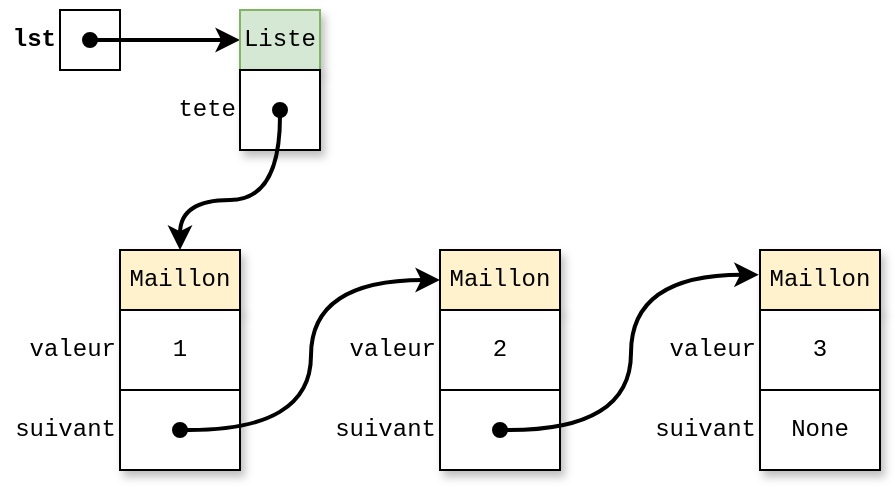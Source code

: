<mxfile scale="4" border="0">
    <diagram id="uQzkj0GxWRIt09j_zSgi" name="Page-1">
        <mxGraphModel dx="916" dy="1368" grid="1" gridSize="10" guides="1" tooltips="1" connect="1" arrows="1" fold="1" page="1" pageScale="1" pageWidth="583" pageHeight="827" math="0" shadow="0">
            <root>
                <mxCell id="0"/>
                <mxCell id="1" parent="0"/>
                <mxCell id="5" value="" style="group;fontFamily=Courier New;" parent="1" vertex="1" connectable="0">
                    <mxGeometry x="120" y="90" width="110" height="110" as="geometry"/>
                </mxCell>
                <mxCell id="TsMIzAYjtxgP4Rc7lzvC-8" value="Maillon" style="text;html=1;fillColor=#fff2cc;align=center;verticalAlign=middle;whiteSpace=wrap;rounded=0;shadow=1;strokeColor=#000000;fontFamily=Courier New;" parent="5" vertex="1">
                    <mxGeometry x="50" width="60" height="30" as="geometry"/>
                </mxCell>
                <mxCell id="TsMIzAYjtxgP4Rc7lzvC-9" value="valeur" style="text;html=1;strokeColor=none;fillColor=none;align=right;verticalAlign=middle;whiteSpace=wrap;rounded=0;shadow=0;fontFamily=Courier New;" parent="5" vertex="1">
                    <mxGeometry x="-10" y="30" width="60" height="40" as="geometry"/>
                </mxCell>
                <mxCell id="TsMIzAYjtxgP4Rc7lzvC-10" value="suivant" style="text;html=1;strokeColor=none;fillColor=none;align=right;verticalAlign=middle;whiteSpace=wrap;rounded=0;fontFamily=Courier New;" parent="5" vertex="1">
                    <mxGeometry x="-10" y="70" width="60" height="40" as="geometry"/>
                </mxCell>
                <mxCell id="TsMIzAYjtxgP4Rc7lzvC-14" value="" style="rounded=0;whiteSpace=wrap;html=1;shadow=1;fontFamily=Courier New;" parent="5" vertex="1">
                    <mxGeometry x="50" y="30" width="60" height="80" as="geometry"/>
                </mxCell>
                <mxCell id="3" value="1" style="rounded=0;whiteSpace=wrap;html=1;shadow=0;strokeColor=#000000;fontFamily=Courier New;" parent="5" vertex="1">
                    <mxGeometry x="50" y="30" width="60" height="40" as="geometry"/>
                </mxCell>
                <mxCell id="4" value="" style="rounded=0;whiteSpace=wrap;html=1;shadow=0;strokeColor=#000000;fontFamily=Courier New;" parent="5" vertex="1">
                    <mxGeometry x="50" y="70" width="60" height="40" as="geometry"/>
                </mxCell>
                <mxCell id="6" value="" style="group;fontFamily=Courier New;" parent="1" vertex="1" connectable="0">
                    <mxGeometry x="280" y="90" width="110" height="110" as="geometry"/>
                </mxCell>
                <mxCell id="7" value="Maillon" style="text;html=1;fillColor=#fff2cc;align=center;verticalAlign=middle;whiteSpace=wrap;rounded=0;shadow=1;strokeColor=#000000;fontFamily=Courier New;" parent="6" vertex="1">
                    <mxGeometry x="50" width="60" height="30" as="geometry"/>
                </mxCell>
                <mxCell id="8" value="valeur" style="text;html=1;strokeColor=none;fillColor=none;align=right;verticalAlign=middle;whiteSpace=wrap;rounded=0;shadow=0;fontFamily=Courier New;" parent="6" vertex="1">
                    <mxGeometry x="-10" y="30" width="60" height="40" as="geometry"/>
                </mxCell>
                <mxCell id="9" value="suivant" style="text;html=1;strokeColor=none;fillColor=none;align=right;verticalAlign=middle;whiteSpace=wrap;rounded=0;fontFamily=Courier New;" parent="6" vertex="1">
                    <mxGeometry x="-10" y="70" width="60" height="40" as="geometry"/>
                </mxCell>
                <mxCell id="10" value="" style="rounded=0;whiteSpace=wrap;html=1;shadow=1;fontFamily=Courier New;" parent="6" vertex="1">
                    <mxGeometry x="50" y="30" width="60" height="80" as="geometry"/>
                </mxCell>
                <mxCell id="11" value="2" style="rounded=0;whiteSpace=wrap;html=1;shadow=0;strokeColor=#000000;fontFamily=Courier New;" parent="6" vertex="1">
                    <mxGeometry x="50" y="30" width="60" height="40" as="geometry"/>
                </mxCell>
                <mxCell id="12" value="" style="rounded=0;whiteSpace=wrap;html=1;shadow=0;strokeColor=#000000;fontFamily=Courier New;" parent="6" vertex="1">
                    <mxGeometry x="50" y="70" width="60" height="40" as="geometry"/>
                </mxCell>
                <mxCell id="13" value="" style="group;fontFamily=Courier New;" parent="1" vertex="1" connectable="0">
                    <mxGeometry x="440" y="90" width="110" height="110" as="geometry"/>
                </mxCell>
                <mxCell id="14" value="Maillon" style="text;html=1;fillColor=#fff2cc;align=center;verticalAlign=middle;whiteSpace=wrap;rounded=0;shadow=1;strokeColor=#000000;fontFamily=Courier New;" parent="13" vertex="1">
                    <mxGeometry x="50" width="60" height="30" as="geometry"/>
                </mxCell>
                <mxCell id="15" value="valeur" style="text;html=1;strokeColor=none;fillColor=none;align=right;verticalAlign=middle;whiteSpace=wrap;rounded=0;shadow=0;fontFamily=Courier New;" parent="13" vertex="1">
                    <mxGeometry x="-10" y="30" width="60" height="40" as="geometry"/>
                </mxCell>
                <mxCell id="16" value="suivant" style="text;html=1;strokeColor=none;fillColor=none;align=right;verticalAlign=middle;whiteSpace=wrap;rounded=0;fontFamily=Courier New;" parent="13" vertex="1">
                    <mxGeometry x="-10" y="70" width="60" height="40" as="geometry"/>
                </mxCell>
                <mxCell id="17" value="" style="rounded=0;whiteSpace=wrap;html=1;shadow=1;fontFamily=Courier New;" parent="13" vertex="1">
                    <mxGeometry x="50" y="30" width="60" height="80" as="geometry"/>
                </mxCell>
                <mxCell id="18" value="3" style="rounded=0;whiteSpace=wrap;html=1;shadow=0;strokeColor=#000000;fontFamily=Courier New;" parent="13" vertex="1">
                    <mxGeometry x="50" y="30" width="60" height="40" as="geometry"/>
                </mxCell>
                <mxCell id="19" value="&lt;font&gt;None&lt;/font&gt;" style="rounded=0;whiteSpace=wrap;html=1;shadow=0;strokeColor=#000000;fontFamily=Courier New;" parent="13" vertex="1">
                    <mxGeometry x="50" y="70" width="60" height="40" as="geometry"/>
                </mxCell>
                <mxCell id="21" style="edgeStyle=orthogonalEdgeStyle;rounded=0;orthogonalLoop=1;jettySize=auto;html=1;entryX=0;entryY=0.5;entryDx=0;entryDy=0;curved=1;sketch=0;strokeWidth=2;startArrow=oval;startFill=1;sourcePerimeterSpacing=0;fontFamily=Courier New;" parent="1" target="7" edge="1">
                    <mxGeometry relative="1" as="geometry">
                        <mxPoint x="200" y="180" as="sourcePoint"/>
                    </mxGeometry>
                </mxCell>
                <mxCell id="23" style="edgeStyle=orthogonalEdgeStyle;rounded=0;orthogonalLoop=1;jettySize=auto;html=1;entryX=-0.01;entryY=0.413;entryDx=0;entryDy=0;curved=1;sketch=0;strokeWidth=2;startArrow=oval;startFill=1;sourcePerimeterSpacing=-20;entryPerimeter=0;fontFamily=Courier New;" parent="1" target="14" edge="1">
                    <mxGeometry relative="1" as="geometry">
                        <mxPoint x="360" y="180" as="sourcePoint"/>
                        <mxPoint x="340" y="115" as="targetPoint"/>
                    </mxGeometry>
                </mxCell>
                <mxCell id="24" value="lst" style="rounded=0;whiteSpace=wrap;html=1;shadow=0;strokeColor=#000000;labelPosition=left;verticalLabelPosition=middle;align=right;verticalAlign=middle;fontFamily=Courier New;fontStyle=1" parent="1" vertex="1">
                    <mxGeometry x="140" y="-30" width="30" height="30" as="geometry"/>
                </mxCell>
                <mxCell id="28" style="edgeStyle=orthogonalEdgeStyle;curved=1;rounded=0;sketch=0;orthogonalLoop=1;jettySize=auto;html=1;entryX=0;entryY=0.5;entryDx=0;entryDy=0;startArrow=oval;startFill=1;sourcePerimeterSpacing=-20;strokeWidth=2;fontFamily=Courier New;" parent="1" source="24" target="30" edge="1">
                    <mxGeometry relative="1" as="geometry">
                        <mxPoint x="230" y="-15" as="targetPoint"/>
                    </mxGeometry>
                </mxCell>
                <mxCell id="37" value="" style="group" vertex="1" connectable="0" parent="1">
                    <mxGeometry x="170" y="-30" width="100" height="70" as="geometry"/>
                </mxCell>
                <mxCell id="30" value="Liste" style="text;html=1;fillColor=#d5e8d4;align=center;verticalAlign=middle;whiteSpace=wrap;rounded=0;shadow=1;strokeColor=#82b366;fontFamily=Courier New;" vertex="1" parent="37">
                    <mxGeometry x="60" width="40" height="30" as="geometry"/>
                </mxCell>
                <mxCell id="31" value="tete" style="text;html=1;strokeColor=none;fillColor=none;align=right;verticalAlign=middle;whiteSpace=wrap;rounded=0;shadow=0;fontFamily=Courier New;" vertex="1" parent="37">
                    <mxGeometry y="30" width="60" height="40" as="geometry"/>
                </mxCell>
                <mxCell id="33" value="" style="rounded=0;whiteSpace=wrap;html=1;shadow=1;fontFamily=Courier New;" vertex="1" parent="37">
                    <mxGeometry x="60" y="30" width="40" height="40" as="geometry"/>
                </mxCell>
                <mxCell id="34" value="" style="rounded=0;whiteSpace=wrap;html=1;shadow=0;strokeColor=#000000;fontFamily=Courier New;" vertex="1" parent="37">
                    <mxGeometry x="60" y="30" width="40" height="40" as="geometry"/>
                </mxCell>
                <mxCell id="43" style="edgeStyle=orthogonalEdgeStyle;curved=1;rounded=0;sketch=0;orthogonalLoop=1;jettySize=auto;html=1;entryX=0.5;entryY=0;entryDx=0;entryDy=0;shadow=0;startArrow=oval;startFill=1;sourcePerimeterSpacing=-20;strokeWidth=2;" edge="1" parent="1" source="34" target="TsMIzAYjtxgP4Rc7lzvC-8">
                    <mxGeometry relative="1" as="geometry"/>
                </mxCell>
            </root>
        </mxGraphModel>
    </diagram>
</mxfile>